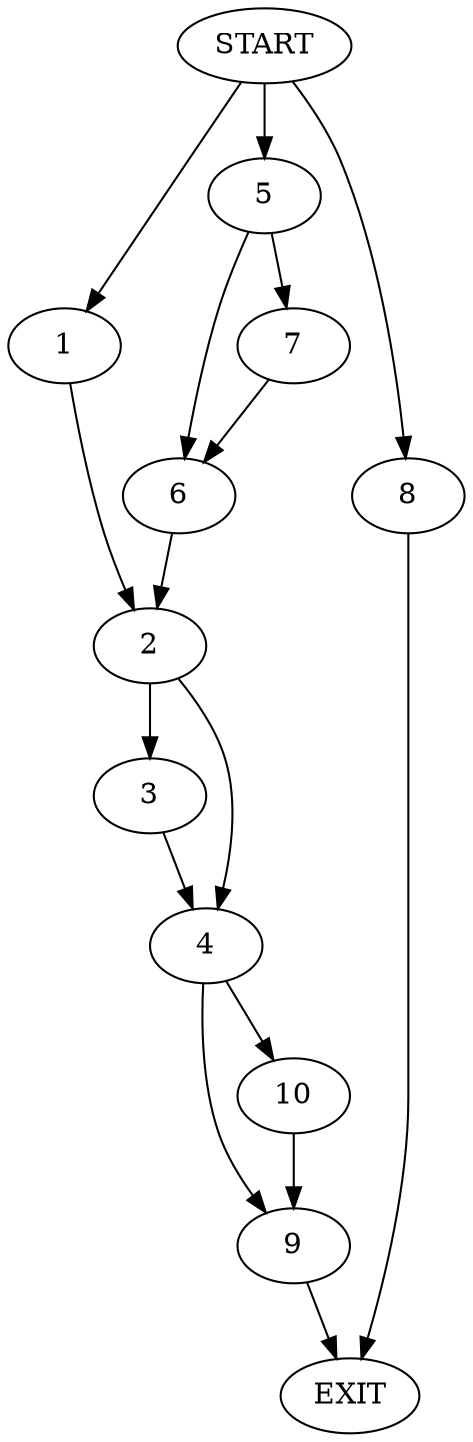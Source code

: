 digraph {
0 [label="START"]
11 [label="EXIT"]
0 -> 1
1 -> 2
2 -> 3
2 -> 4
0 -> 5
5 -> 6
5 -> 7
6 -> 2
7 -> 6
0 -> 8
8 -> 11
3 -> 4
4 -> 9
4 -> 10
10 -> 9
9 -> 11
}
